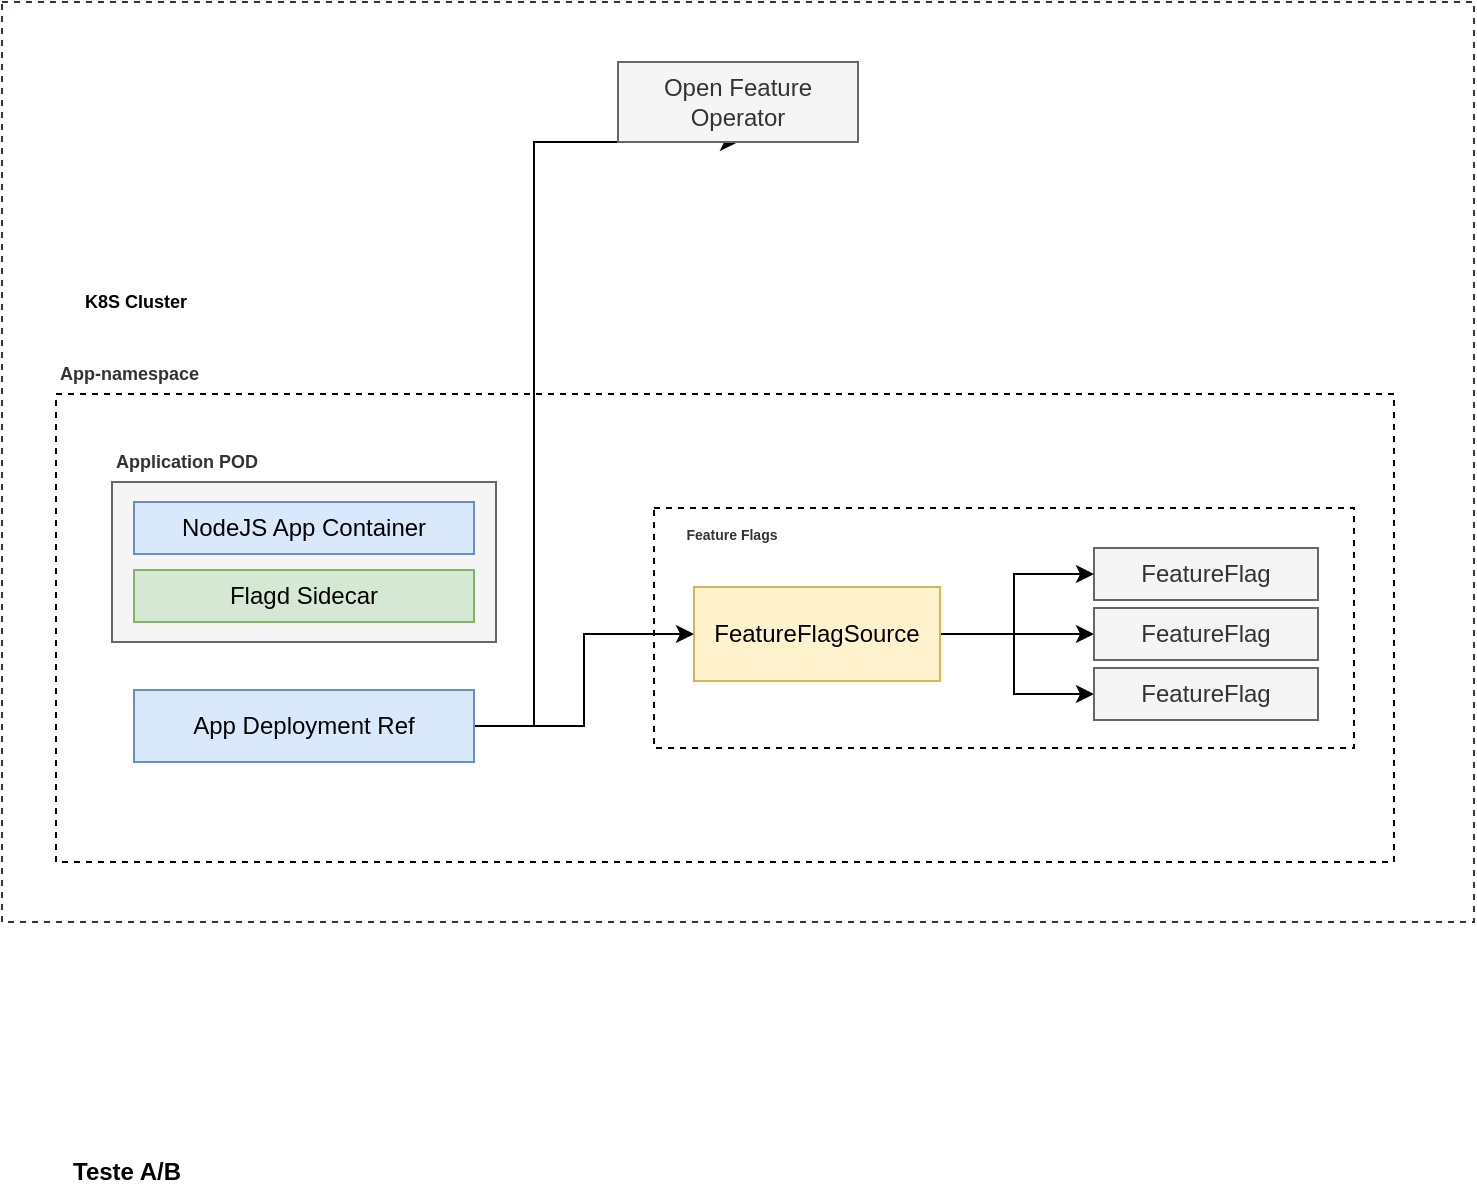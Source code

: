 <mxfile version="24.5.1" type="device">
  <diagram id="CNRvUmCUOl8FaEi8uVfI" name="growthbook">
    <mxGraphModel dx="1174" dy="436" grid="1" gridSize="10" guides="1" tooltips="1" connect="1" arrows="1" fold="1" page="1" pageScale="1" pageWidth="850" pageHeight="1100" math="0" shadow="0">
      <root>
        <mxCell id="0" />
        <mxCell id="1" parent="0" />
        <mxCell id="KcPOCeWXQUCBt0vuWGm0-2" value="" style="whiteSpace=wrap;html=1;dashed=1;strokeColor=#2D3748;" parent="1" vertex="1">
          <mxGeometry x="154" y="10" width="736" height="460" as="geometry" />
        </mxCell>
        <mxCell id="KcPOCeWXQUCBt0vuWGm0-9" value="" style="whiteSpace=wrap;html=1;fillColor=default;dashed=1;" parent="1" vertex="1">
          <mxGeometry x="181" y="206" width="669" height="234" as="geometry" />
        </mxCell>
        <mxCell id="KcPOCeWXQUCBt0vuWGm0-11" value="App-namespace" style="whiteSpace=wrap;html=1;fontSize=9;fillColor=none;fontColor=#333333;strokeColor=none;fontStyle=1;align=left;" parent="1" vertex="1">
          <mxGeometry x="181" y="186" width="80" height="20" as="geometry" />
        </mxCell>
        <mxCell id="KcPOCeWXQUCBt0vuWGm0-12" value="" style="whiteSpace=wrap;html=1;container=0;fillColor=#f5f5f5;fontColor=#333333;strokeColor=#666666;" parent="1" vertex="1">
          <mxGeometry x="209" y="250" width="192" height="80" as="geometry" />
        </mxCell>
        <mxCell id="FQWdSzfLES44VIhiBNn8-4" value="" style="whiteSpace=wrap;html=1;container=0;dashed=1;" parent="1" vertex="1">
          <mxGeometry x="480" y="263" width="350" height="120" as="geometry" />
        </mxCell>
        <mxCell id="FQWdSzfLES44VIhiBNn8-6" value="Feature Flags" style="whiteSpace=wrap;html=1;fontSize=7;fillColor=none;strokeColor=none;fontColor=#333333;fontStyle=1" parent="1" vertex="1">
          <mxGeometry x="490" y="271" width="58" height="12" as="geometry" />
        </mxCell>
        <mxCell id="FQWdSzfLES44VIhiBNn8-7" value="FeatureFlag" style="whiteSpace=wrap;html=1;fontSize=12;fillColor=#f5f5f5;fontColor=#333333;strokeColor=#666666;" parent="1" vertex="1">
          <mxGeometry x="700" y="283" width="112" height="26" as="geometry" />
        </mxCell>
        <mxCell id="FQWdSzfLES44VIhiBNn8-24" style="edgeStyle=orthogonalEdgeStyle;rounded=0;orthogonalLoop=1;jettySize=auto;html=1;entryX=0;entryY=0.5;entryDx=0;entryDy=0;" parent="1" source="FQWdSzfLES44VIhiBNn8-9" target="FQWdSzfLES44VIhiBNn8-7" edge="1">
          <mxGeometry relative="1" as="geometry">
            <Array as="points">
              <mxPoint x="660" y="326" />
              <mxPoint x="660" y="296" />
            </Array>
          </mxGeometry>
        </mxCell>
        <mxCell id="FQWdSzfLES44VIhiBNn8-29" style="edgeStyle=orthogonalEdgeStyle;rounded=0;orthogonalLoop=1;jettySize=auto;html=1;entryX=0;entryY=0.5;entryDx=0;entryDy=0;" parent="1" source="FQWdSzfLES44VIhiBNn8-9" target="FQWdSzfLES44VIhiBNn8-26" edge="1">
          <mxGeometry relative="1" as="geometry" />
        </mxCell>
        <mxCell id="FQWdSzfLES44VIhiBNn8-30" style="edgeStyle=orthogonalEdgeStyle;rounded=0;orthogonalLoop=1;jettySize=auto;html=1;entryX=0;entryY=0.5;entryDx=0;entryDy=0;" parent="1" source="FQWdSzfLES44VIhiBNn8-9" target="FQWdSzfLES44VIhiBNn8-27" edge="1">
          <mxGeometry relative="1" as="geometry">
            <Array as="points">
              <mxPoint x="660" y="326" />
              <mxPoint x="660" y="356" />
            </Array>
          </mxGeometry>
        </mxCell>
        <mxCell id="FQWdSzfLES44VIhiBNn8-9" value="FeatureFlagSource" style="whiteSpace=wrap;html=1;fontSize=12;fillColor=#fff2cc;strokeColor=#d6b656;" parent="1" vertex="1">
          <mxGeometry x="500" y="302.5" width="123" height="47" as="geometry" />
        </mxCell>
        <mxCell id="FQWdSzfLES44VIhiBNn8-21" style="edgeStyle=orthogonalEdgeStyle;rounded=0;orthogonalLoop=1;jettySize=auto;html=1;entryX=0;entryY=0.5;entryDx=0;entryDy=0;" parent="1" source="FQWdSzfLES44VIhiBNn8-14" target="FQWdSzfLES44VIhiBNn8-9" edge="1">
          <mxGeometry relative="1" as="geometry" />
        </mxCell>
        <mxCell id="GPconM0hVhQ56CV5nqRe-1" style="edgeStyle=orthogonalEdgeStyle;rounded=0;orthogonalLoop=1;jettySize=auto;html=1;entryX=0.5;entryY=1;entryDx=0;entryDy=0;" edge="1" parent="1" source="FQWdSzfLES44VIhiBNn8-14" target="FQWdSzfLES44VIhiBNn8-36">
          <mxGeometry relative="1" as="geometry">
            <Array as="points">
              <mxPoint x="420" y="372" />
              <mxPoint x="420" y="80" />
            </Array>
          </mxGeometry>
        </mxCell>
        <mxCell id="FQWdSzfLES44VIhiBNn8-14" value="App Deployment Ref" style="whiteSpace=wrap;html=1;fontSize=12;fillColor=#dae8fc;strokeColor=#6c8ebf;" parent="1" vertex="1">
          <mxGeometry x="220" y="354" width="170" height="36" as="geometry" />
        </mxCell>
        <mxCell id="FQWdSzfLES44VIhiBNn8-17" value="K8S Cluster" style="whiteSpace=wrap;html=1;fontSize=9;fillColor=default;fontColor=#000000;strokeColor=none;fontStyle=1;align=center;" parent="1" vertex="1">
          <mxGeometry x="181" y="150" width="80" height="20" as="geometry" />
        </mxCell>
        <mxCell id="FQWdSzfLES44VIhiBNn8-26" value="FeatureFlag" style="whiteSpace=wrap;html=1;fontSize=12;fillColor=#f5f5f5;fontColor=#333333;strokeColor=#666666;" parent="1" vertex="1">
          <mxGeometry x="700" y="313" width="112" height="26" as="geometry" />
        </mxCell>
        <mxCell id="FQWdSzfLES44VIhiBNn8-27" value="FeatureFlag" style="whiteSpace=wrap;html=1;fontSize=12;fillColor=#f5f5f5;fontColor=#333333;strokeColor=#666666;" parent="1" vertex="1">
          <mxGeometry x="700" y="343" width="112" height="26" as="geometry" />
        </mxCell>
        <mxCell id="FQWdSzfLES44VIhiBNn8-32" value="NodeJS App Container" style="whiteSpace=wrap;html=1;fillColor=#dae8fc;strokeColor=#6c8ebf;" parent="1" vertex="1">
          <mxGeometry x="220" y="260" width="170" height="26" as="geometry" />
        </mxCell>
        <mxCell id="FQWdSzfLES44VIhiBNn8-33" value="Flagd Sidecar" style="whiteSpace=wrap;html=1;fillColor=#d5e8d4;strokeColor=#82b366;" parent="1" vertex="1">
          <mxGeometry x="220" y="294" width="170" height="26" as="geometry" />
        </mxCell>
        <mxCell id="FQWdSzfLES44VIhiBNn8-34" value="Application POD" style="whiteSpace=wrap;html=1;fontSize=9;fillColor=none;fontColor=#333333;strokeColor=none;fontStyle=1;align=left;" parent="1" vertex="1">
          <mxGeometry x="209" y="230" width="80" height="20" as="geometry" />
        </mxCell>
        <mxCell id="FQWdSzfLES44VIhiBNn8-36" value="Open Feature Operator" style="whiteSpace=wrap;html=1;fillColor=#f5f5f5;fontColor=#333333;strokeColor=#666666;" parent="1" vertex="1">
          <mxGeometry x="462" y="40" width="120" height="40" as="geometry" />
        </mxCell>
        <mxCell id="GPconM0hVhQ56CV5nqRe-3" value="Teste A/B" style="text;html=1;align=center;verticalAlign=middle;resizable=0;points=[];autosize=1;strokeColor=none;fillColor=none;fontStyle=1" vertex="1" parent="1">
          <mxGeometry x="181" y="580" width="70" height="30" as="geometry" />
        </mxCell>
      </root>
    </mxGraphModel>
  </diagram>
</mxfile>
